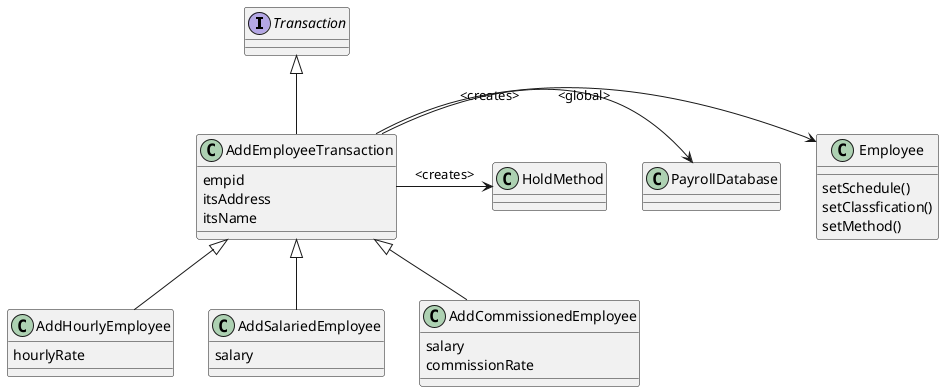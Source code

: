 
@startuml

interface Transaction
class AddEmployeeTransaction{
empid
itsAddress
itsName
}

class Employee {
    setSchedule()
    setClassfication()
    setMethod()
}

class PayrollDatabase
class HoldMethod

class AddHourlyEmployee{
    hourlyRate
}

class AddSalariedEmployee{
    salary
}

class AddCommissionedEmployee{
    salary
    commissionRate
}


Transaction <|-- AddEmployeeTransaction
AddEmployeeTransaction <|-- AddHourlyEmployee
AddEmployeeTransaction <|-- AddSalariedEmployee
AddEmployeeTransaction <|-- AddCommissionedEmployee

AddEmployeeTransaction -> Employee : <creates>
AddEmployeeTransaction -> PayrollDatabase : <global>
AddEmployeeTransaction -> HoldMethod : <creates>

@enduml